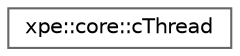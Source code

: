 digraph "Graphical Class Hierarchy"
{
 // LATEX_PDF_SIZE
  bgcolor="transparent";
  edge [fontname=Helvetica,fontsize=10,labelfontname=Helvetica,labelfontsize=10];
  node [fontname=Helvetica,fontsize=10,shape=box,height=0.2,width=0.4];
  rankdir="LR";
  Node0 [id="Node000000",label="xpe::core::cThread",height=0.2,width=0.4,color="grey40", fillcolor="white", style="filled",URL="$classxpe_1_1core_1_1c_thread.html",tooltip=" "];
}
